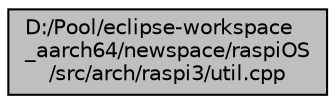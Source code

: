 digraph "D:/Pool/eclipse-workspace_aarch64/newspace/raspiOS/src/arch/raspi3/util.cpp"
{
  edge [fontname="Helvetica",fontsize="10",labelfontname="Helvetica",labelfontsize="10"];
  node [fontname="Helvetica",fontsize="10",shape=record];
  Node3060 [label="D:/Pool/eclipse-workspace\l_aarch64/newspace/raspiOS\l/src/arch/raspi3/util.cpp",height=0.2,width=0.4,color="black", fillcolor="grey75", style="filled", fontcolor="black"];
}
